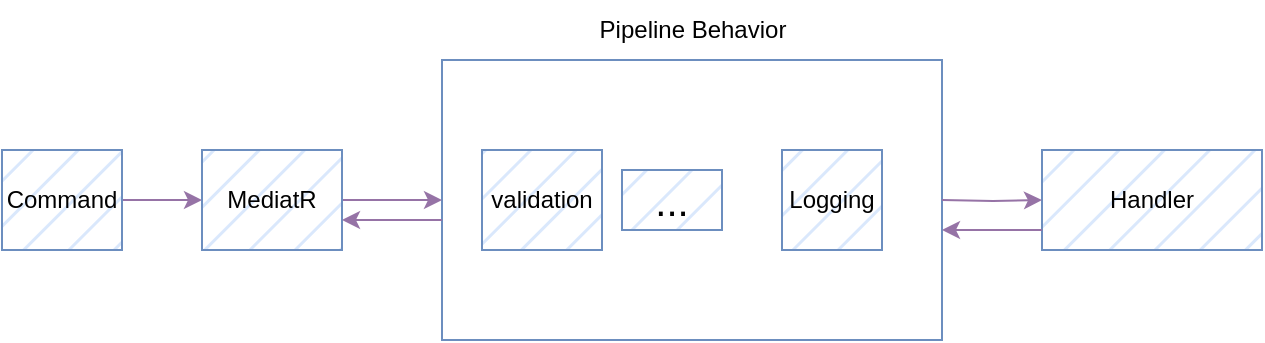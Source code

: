 <mxfile version="24.7.5">
  <diagram name="Page-1" id="gI0PFV1aYqmWlTs2NGL_">
    <mxGraphModel dx="751" dy="449" grid="1" gridSize="10" guides="1" tooltips="1" connect="1" arrows="1" fold="1" page="1" pageScale="1" pageWidth="850" pageHeight="1100" math="0" shadow="0">
      <root>
        <mxCell id="0" />
        <mxCell id="1" parent="0" />
        <mxCell id="4lu8iwKWD-q7wUPmNmo7-43" style="edgeStyle=orthogonalEdgeStyle;rounded=0;orthogonalLoop=1;jettySize=auto;html=1;exitX=1;exitY=0.5;exitDx=0;exitDy=0;entryX=0;entryY=0.5;entryDx=0;entryDy=0;fillColor=#e1d5e7;strokeColor=#9673a6;" edge="1" parent="1" source="4lu8iwKWD-q7wUPmNmo7-31" target="4lu8iwKWD-q7wUPmNmo7-42">
          <mxGeometry relative="1" as="geometry" />
        </mxCell>
        <mxCell id="4lu8iwKWD-q7wUPmNmo7-31" value="Command" style="html=1;whiteSpace=wrap;fillColor=#dae8fc;strokeColor=#6c8ebf;fillStyle=hatch;" vertex="1" parent="1">
          <mxGeometry x="80" y="375" width="60" height="50" as="geometry" />
        </mxCell>
        <mxCell id="4lu8iwKWD-q7wUPmNmo7-32" value="Handler" style="html=1;whiteSpace=wrap;fillStyle=hatch;fillColor=#dae8fc;strokeColor=#6c8ebf;" vertex="1" parent="1">
          <mxGeometry x="600" y="375" width="110" height="50" as="geometry" />
        </mxCell>
        <mxCell id="4lu8iwKWD-q7wUPmNmo7-33" value="&lt;span style=&quot;color: rgba(0, 0, 0, 0); font-family: monospace; font-size: 0px; text-align: start; text-wrap: nowrap;&quot;&gt;%3CmxGraphModel%3E%3Croot%3E%3CmxCell%20id%3D%220%22%2F%3E%3CmxCell%20id%3D%221%22%20parent%3D%220%22%2F%3E%3CmxCell%20id%3D%222%22%20value%3D%22Command%22%20style%3D%22html%3D1%3BwhiteSpace%3Dwrap%3B%22%20vertex%3D%221%22%20parent%3D%221%22%3E%3CmxGeometry%20x%3D%22220%22%20y%3D%22390%22%20width%3D%22110%22%20height%3D%2250%22%20as%3D%22geometry%22%2F%3E%3C%2FmxCell%3E%3C%2Froot%3E%3C%2FmxGraphModel%3E&lt;/span&gt;" style="html=1;whiteSpace=wrap;fillStyle=solid;fillColor=default;strokeColor=#6c8ebf;gradientColor=none;" vertex="1" parent="1">
          <mxGeometry x="300" y="330" width="250" height="140" as="geometry" />
        </mxCell>
        <mxCell id="4lu8iwKWD-q7wUPmNmo7-35" value="Pipeline Behavior" style="text;html=1;align=center;verticalAlign=middle;resizable=0;points=[];autosize=1;strokeColor=none;fillColor=none;" vertex="1" parent="1">
          <mxGeometry x="365" y="300" width="120" height="30" as="geometry" />
        </mxCell>
        <mxCell id="4lu8iwKWD-q7wUPmNmo7-36" value="validation" style="html=1;whiteSpace=wrap;fillColor=#dae8fc;strokeColor=#6c8ebf;fillStyle=hatch;" vertex="1" parent="1">
          <mxGeometry x="320" y="375" width="60" height="50" as="geometry" />
        </mxCell>
        <mxCell id="4lu8iwKWD-q7wUPmNmo7-38" value="Logging" style="html=1;whiteSpace=wrap;fillStyle=hatch;fillColor=#dae8fc;strokeColor=#6c8ebf;" vertex="1" parent="1">
          <mxGeometry x="470" y="375" width="50" height="50" as="geometry" />
        </mxCell>
        <mxCell id="4lu8iwKWD-q7wUPmNmo7-39" value="&lt;font style=&quot;font-size: 20px;&quot;&gt;...&lt;/font&gt;" style="html=1;whiteSpace=wrap;fillStyle=hatch;fillColor=#dae8fc;strokeColor=#6c8ebf;" vertex="1" parent="1">
          <mxGeometry x="390" y="385" width="50" height="30" as="geometry" />
        </mxCell>
        <mxCell id="4lu8iwKWD-q7wUPmNmo7-44" style="edgeStyle=orthogonalEdgeStyle;rounded=0;orthogonalLoop=1;jettySize=auto;html=1;fillColor=#e1d5e7;strokeColor=#9673a6;" edge="1" parent="1" source="4lu8iwKWD-q7wUPmNmo7-42" target="4lu8iwKWD-q7wUPmNmo7-33">
          <mxGeometry relative="1" as="geometry" />
        </mxCell>
        <mxCell id="4lu8iwKWD-q7wUPmNmo7-42" value="MediatR" style="html=1;whiteSpace=wrap;fillColor=#dae8fc;strokeColor=#6c8ebf;fillStyle=hatch;" vertex="1" parent="1">
          <mxGeometry x="180" y="375" width="70" height="50" as="geometry" />
        </mxCell>
        <mxCell id="4lu8iwKWD-q7wUPmNmo7-47" style="edgeStyle=orthogonalEdgeStyle;rounded=0;orthogonalLoop=1;jettySize=auto;html=1;fillColor=#e1d5e7;strokeColor=#9673a6;startArrow=classic;startFill=1;endArrow=none;endFill=0;" edge="1" parent="1">
          <mxGeometry relative="1" as="geometry">
            <mxPoint x="250" y="410" as="sourcePoint" />
            <mxPoint x="300" y="410" as="targetPoint" />
          </mxGeometry>
        </mxCell>
        <mxCell id="4lu8iwKWD-q7wUPmNmo7-49" style="edgeStyle=orthogonalEdgeStyle;rounded=0;orthogonalLoop=1;jettySize=auto;html=1;fillColor=#e1d5e7;strokeColor=#9673a6;" edge="1" parent="1" target="4lu8iwKWD-q7wUPmNmo7-32">
          <mxGeometry relative="1" as="geometry">
            <mxPoint x="550" y="400" as="sourcePoint" />
            <mxPoint x="320" y="420" as="targetPoint" />
          </mxGeometry>
        </mxCell>
        <mxCell id="4lu8iwKWD-q7wUPmNmo7-50" style="edgeStyle=orthogonalEdgeStyle;rounded=0;orthogonalLoop=1;jettySize=auto;html=1;fillColor=#e1d5e7;strokeColor=#9673a6;startArrow=classic;startFill=1;endArrow=none;endFill=0;" edge="1" parent="1">
          <mxGeometry relative="1" as="geometry">
            <mxPoint x="550" y="415" as="sourcePoint" />
            <mxPoint x="600" y="415" as="targetPoint" />
          </mxGeometry>
        </mxCell>
      </root>
    </mxGraphModel>
  </diagram>
</mxfile>
